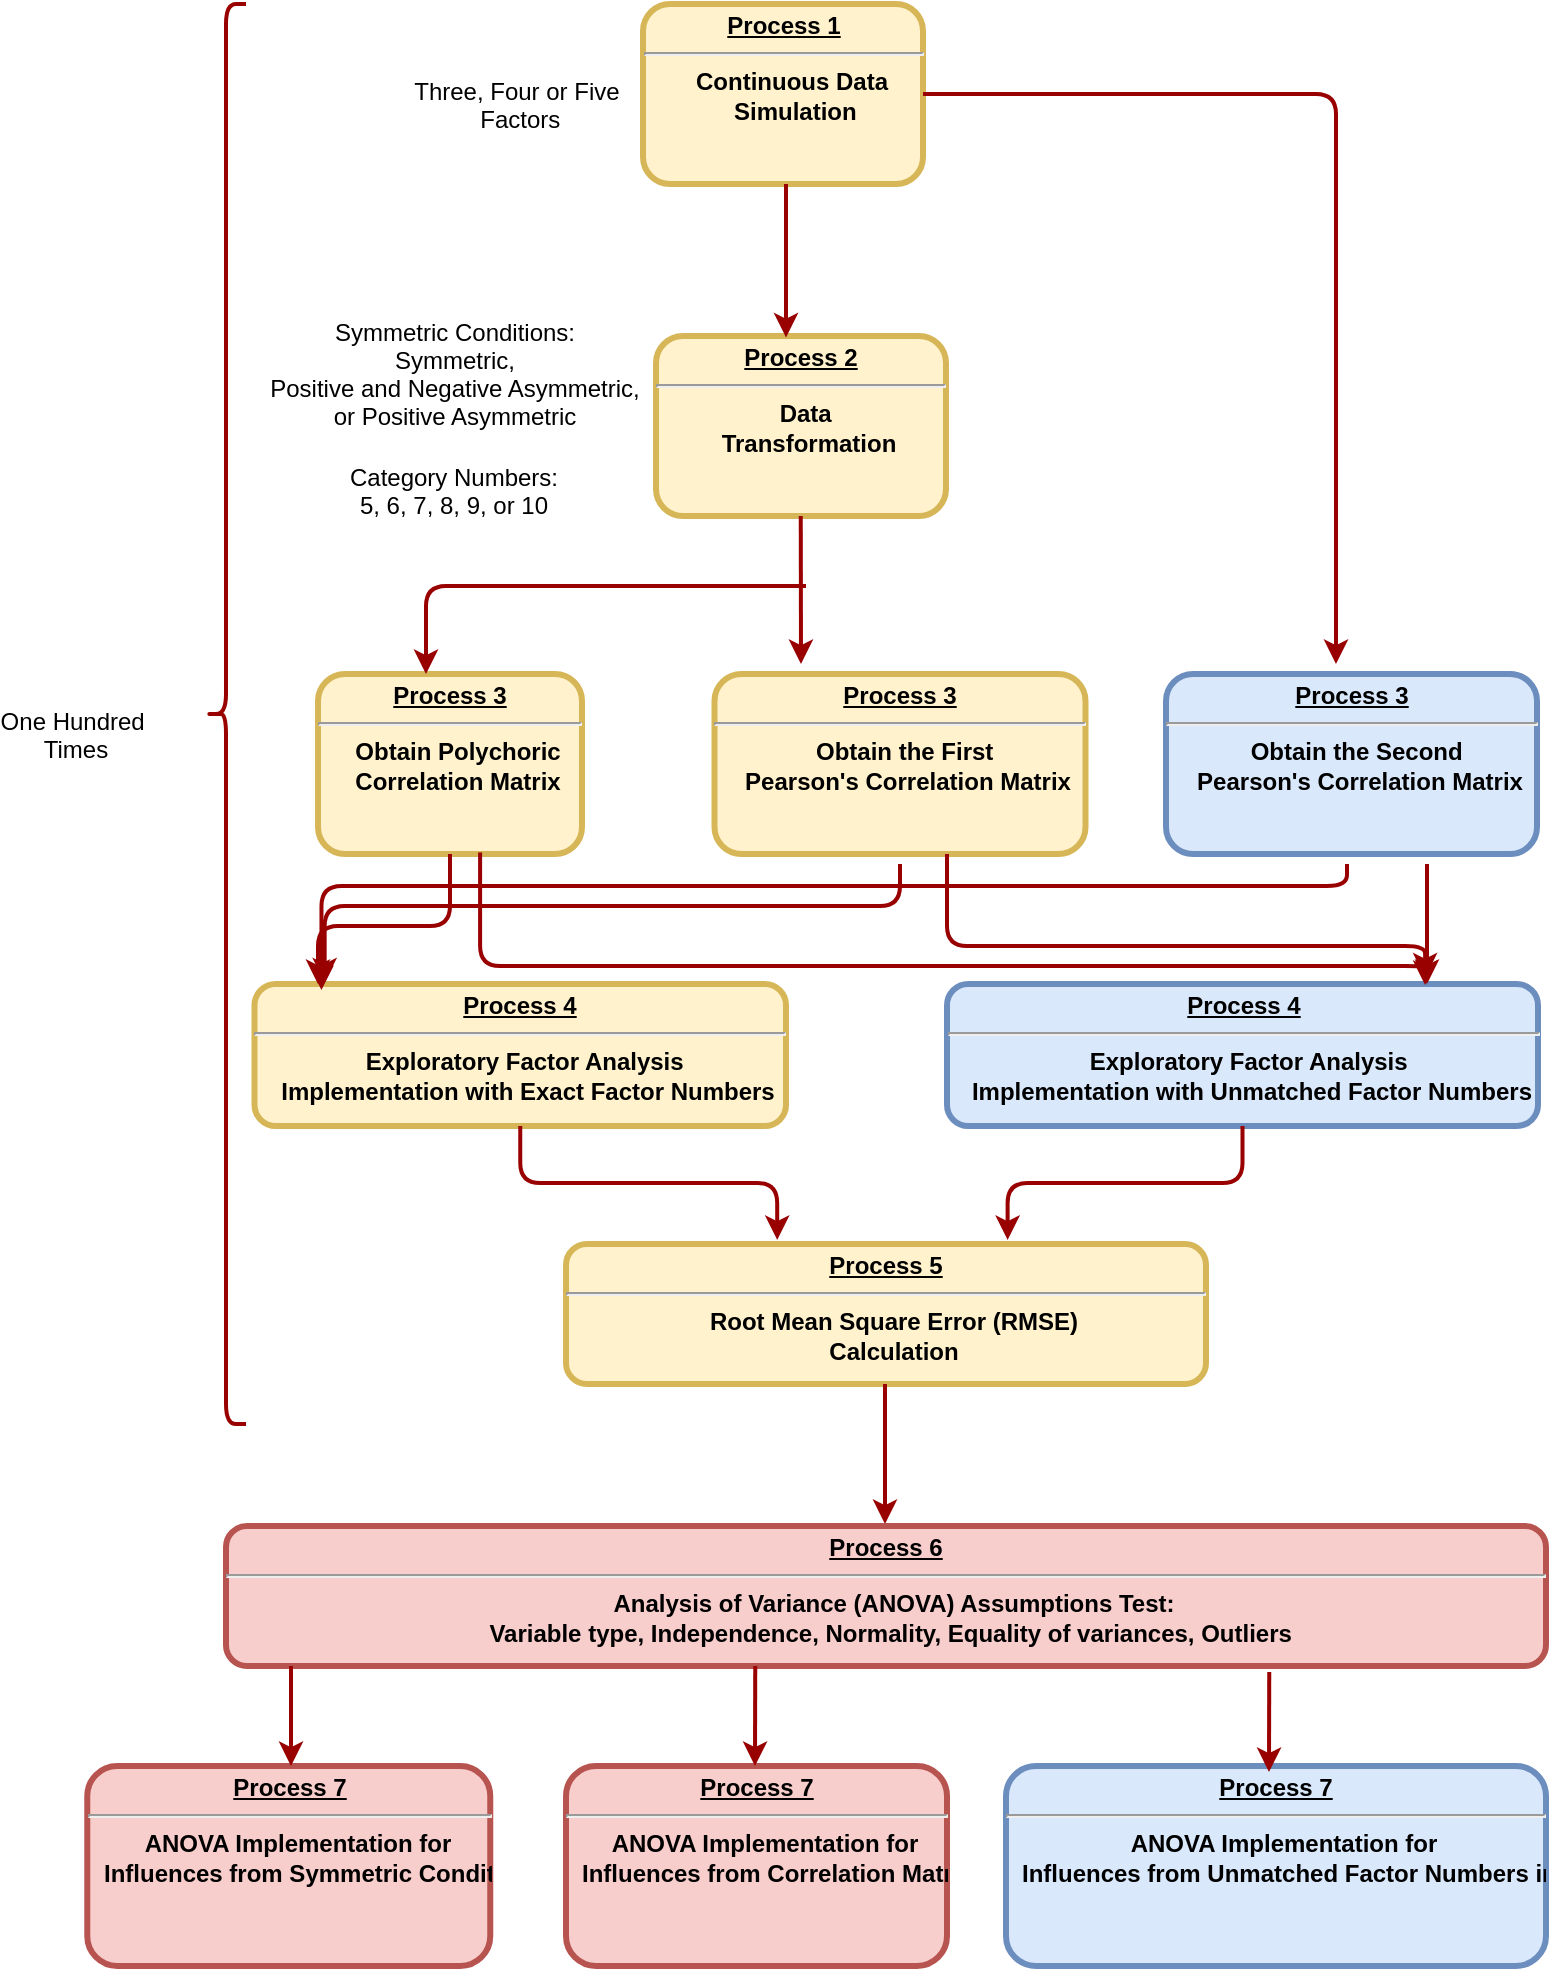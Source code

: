 <mxfile version="24.8.6">
  <diagram name="Page-1" id="c7558073-3199-34d8-9f00-42111426c3f3">
    <mxGraphModel dx="1434" dy="738" grid="1" gridSize="10" guides="1" tooltips="1" connect="1" arrows="1" fold="1" page="1" pageScale="1" pageWidth="826" pageHeight="1169" background="none" math="0" shadow="0">
      <root>
        <mxCell id="0" />
        <mxCell id="1" parent="0" />
        <mxCell id="2" value="&lt;p style=&quot;margin: 0px; margin-top: 4px; text-align: center; text-decoration: underline;&quot;&gt;&lt;strong&gt;Process 1&lt;/strong&gt;&lt;/p&gt;&lt;hr&gt;&lt;p style=&quot;margin: 0px; margin-left: 8px;&quot;&gt;Continuous Data&lt;/p&gt;&lt;p style=&quot;margin: 0px; margin-left: 8px;&quot;&gt;&amp;nbsp;Simulation&lt;/p&gt;" style="verticalAlign=middle;align=center;overflow=fill;fontSize=12;fontFamily=Helvetica;html=1;rounded=1;fontStyle=1;strokeWidth=3;fillColor=#fff2cc;movable=1;resizable=1;rotatable=1;deletable=1;editable=1;locked=0;connectable=1;strokeColor=#d6b656;fontColor=default;" parent="1" vertex="1">
          <mxGeometry x="348.5" y="109" width="140" height="90" as="geometry" />
        </mxCell>
        <mxCell id="6" value="&lt;p style=&quot;margin: 0px; margin-top: 4px; text-align: center; text-decoration: underline;&quot;&gt;&lt;strong&gt;Process 2&lt;br&gt;&lt;/strong&gt;&lt;/p&gt;&lt;hr&gt;&lt;p style=&quot;margin: 0px; margin-left: 8px;&quot;&gt;Data&amp;nbsp;&lt;/p&gt;&lt;p style=&quot;margin: 0px; margin-left: 8px;&quot;&gt;Transformation&lt;/p&gt;" style="verticalAlign=middle;align=center;overflow=fill;fontSize=12;fontFamily=Helvetica;html=1;rounded=1;fontStyle=1;strokeWidth=3;fillColor=#fff2cc;movable=1;resizable=1;rotatable=1;deletable=1;editable=1;locked=0;connectable=1;strokeColor=#d6b656;" parent="1" vertex="1">
          <mxGeometry x="355" y="275" width="145" height="90" as="geometry" />
        </mxCell>
        <mxCell id="52" value="Symmetric Conditions:&#xa;Symmetric,&#xa;Positive and Negative Asymmetric,&#xa;or Positive Asymmetric" style="text;spacingTop=-5;align=center;movable=1;resizable=1;rotatable=1;deletable=1;editable=1;locked=0;connectable=1;" parent="1" vertex="1">
          <mxGeometry x="194.5" y="264.25" width="120" height="39" as="geometry" />
        </mxCell>
        <mxCell id="53" value="Three, Four or Five &#xa;Factors" style="text;spacingTop=-5;align=center;movable=1;resizable=1;rotatable=1;deletable=1;editable=1;locked=0;connectable=1;" parent="1" vertex="1">
          <mxGeometry x="272.13" y="144" width="30" height="20" as="geometry" />
        </mxCell>
        <mxCell id="wHd7kruqhAD8kls0SVE1-96" value="" style="shape=curlyBracket;whiteSpace=wrap;html=1;rounded=1;labelPosition=left;verticalLabelPosition=middle;align=center;verticalAlign=middle;strokeColor=#990000;strokeWidth=2;fontFamily=Helvetica;fontSize=11;fontColor=default;labelBackgroundColor=default;movable=1;resizable=1;rotatable=1;deletable=1;editable=1;locked=0;connectable=1;" parent="1" vertex="1">
          <mxGeometry x="130" y="109" width="20" height="710" as="geometry" />
        </mxCell>
        <mxCell id="wHd7kruqhAD8kls0SVE1-97" value="" style="edgeStyle=elbowEdgeStyle;elbow=horizontal;strokeColor=#990000;strokeWidth=2;movable=1;resizable=1;rotatable=1;deletable=1;editable=1;locked=0;connectable=1;entryX=0.445;entryY=0.008;entryDx=0;entryDy=0;entryPerimeter=0;" parent="1" target="6" edge="1">
          <mxGeometry width="100" height="100" relative="1" as="geometry">
            <mxPoint x="420" y="199" as="sourcePoint" />
            <mxPoint x="420" y="268" as="targetPoint" />
            <Array as="points">
              <mxPoint x="420" y="228" />
            </Array>
          </mxGeometry>
        </mxCell>
        <mxCell id="wHd7kruqhAD8kls0SVE1-99" value="Category Numbers:&#xa;5, 6, 7, 8, 9, or 10" style="text;spacingTop=-5;align=center;movable=1;resizable=1;rotatable=1;deletable=1;editable=1;locked=0;connectable=1;" parent="1" vertex="1">
          <mxGeometry x="194" y="336.75" width="120" height="39" as="geometry" />
        </mxCell>
        <mxCell id="wHd7kruqhAD8kls0SVE1-100" value="&lt;p style=&quot;margin: 0px; margin-top: 4px; text-align: center; text-decoration: underline;&quot;&gt;&lt;strong&gt;Process 3&lt;br&gt;&lt;/strong&gt;&lt;/p&gt;&lt;hr&gt;&lt;p style=&quot;margin: 0px; margin-left: 8px;&quot;&gt;Obtain Polychoric&lt;/p&gt;&lt;p style=&quot;margin: 0px; margin-left: 8px;&quot;&gt;&lt;span style=&quot;background-color: initial;&quot;&gt;Correlation Matrix&lt;/span&gt;&lt;/p&gt;" style="verticalAlign=middle;align=center;overflow=fill;fontSize=12;fontFamily=Helvetica;html=1;rounded=1;fontStyle=1;strokeWidth=3;fillColor=#fff2cc;movable=1;resizable=1;rotatable=1;deletable=1;editable=1;locked=0;connectable=1;strokeColor=#d6b656;" parent="1" vertex="1">
          <mxGeometry x="186" y="444" width="132" height="90" as="geometry" />
        </mxCell>
        <mxCell id="wHd7kruqhAD8kls0SVE1-101" value="" style="edgeStyle=elbowEdgeStyle;strokeColor=#990000;strokeWidth=2;movable=1;resizable=1;rotatable=1;deletable=1;editable=1;locked=0;connectable=1;" parent="1" edge="1">
          <mxGeometry width="100" height="100" relative="1" as="geometry">
            <mxPoint x="430" y="400" as="sourcePoint" />
            <mxPoint x="240" y="444" as="targetPoint" />
            <Array as="points">
              <mxPoint x="240" y="399" />
            </Array>
          </mxGeometry>
        </mxCell>
        <mxCell id="wHd7kruqhAD8kls0SVE1-102" value="&lt;p style=&quot;margin: 0px; margin-top: 4px; text-align: center; text-decoration: underline;&quot;&gt;&lt;strong&gt;Process 3&lt;br&gt;&lt;/strong&gt;&lt;/p&gt;&lt;hr&gt;&lt;p style=&quot;margin: 0px; margin-left: 8px;&quot;&gt;Obtain the First&amp;nbsp;&lt;/p&gt;&lt;p style=&quot;margin: 0px; margin-left: 8px;&quot;&gt;Pearson&#39;s Correlation Matrix&lt;/p&gt;" style="verticalAlign=middle;align=center;overflow=fill;fontSize=12;fontFamily=Helvetica;html=1;rounded=1;fontStyle=1;strokeWidth=3;fillColor=#fff2cc;movable=1;resizable=1;rotatable=1;deletable=1;editable=1;locked=0;connectable=1;strokeColor=#d6b656;" parent="1" vertex="1">
          <mxGeometry x="384.25" y="444" width="185.5" height="90" as="geometry" />
        </mxCell>
        <mxCell id="wHd7kruqhAD8kls0SVE1-103" value="" style="edgeStyle=elbowEdgeStyle;strokeColor=#990000;strokeWidth=2;movable=1;resizable=1;rotatable=1;deletable=1;editable=1;locked=0;connectable=1;exitX=1;exitY=0.5;exitDx=0;exitDy=0;" parent="1" source="2" edge="1">
          <mxGeometry width="100" height="100" relative="1" as="geometry">
            <mxPoint x="655" y="394" as="sourcePoint" />
            <mxPoint x="695" y="439" as="targetPoint" />
            <Array as="points">
              <mxPoint x="695" y="414" />
            </Array>
          </mxGeometry>
        </mxCell>
        <mxCell id="wHd7kruqhAD8kls0SVE1-106" value="&lt;p style=&quot;margin: 0px; margin-top: 4px; text-align: center; text-decoration: underline;&quot;&gt;&lt;strong&gt;Process 3&lt;br&gt;&lt;/strong&gt;&lt;/p&gt;&lt;hr&gt;&lt;p style=&quot;margin: 0px; margin-left: 8px;&quot;&gt;Obtain the Second&amp;nbsp;&lt;/p&gt;&lt;p style=&quot;margin: 0px; margin-left: 8px;&quot;&gt;Pearson&#39;s Correlation Matrix&lt;/p&gt;" style="verticalAlign=middle;align=center;overflow=fill;fontSize=12;fontFamily=Helvetica;html=1;rounded=1;fontStyle=1;strokeWidth=3;fillColor=#dae8fc;movable=1;resizable=1;rotatable=1;deletable=1;editable=1;locked=0;connectable=1;strokeColor=#6c8ebf;fontColor=default;" parent="1" vertex="1">
          <mxGeometry x="610" y="444" width="185.5" height="90" as="geometry" />
        </mxCell>
        <mxCell id="wHd7kruqhAD8kls0SVE1-107" value="" style="edgeStyle=elbowEdgeStyle;elbow=horizontal;strokeColor=#990000;strokeWidth=2;movable=1;resizable=1;rotatable=1;deletable=1;editable=1;locked=0;connectable=1;" parent="1" edge="1">
          <mxGeometry width="100" height="100" relative="1" as="geometry">
            <mxPoint x="427.38" y="365" as="sourcePoint" />
            <mxPoint x="427.38" y="439" as="targetPoint" />
            <Array as="points" />
          </mxGeometry>
        </mxCell>
        <mxCell id="wHd7kruqhAD8kls0SVE1-108" value="&lt;p style=&quot;margin: 0px; margin-top: 4px; text-align: center; text-decoration: underline;&quot;&gt;&lt;strong&gt;Process 4&lt;br&gt;&lt;/strong&gt;&lt;/p&gt;&lt;hr&gt;&lt;p style=&quot;margin: 0px; margin-left: 8px;&quot;&gt;Exploratory Factor Analysis&amp;nbsp;&lt;/p&gt;&lt;p style=&quot;margin: 0px; margin-left: 8px;&quot;&gt;Implementation with Exact Factor Numbers&lt;/p&gt;" style="verticalAlign=middle;align=center;overflow=fill;fontSize=12;fontFamily=Helvetica;html=1;rounded=1;fontStyle=1;strokeWidth=3;fillColor=#fff2cc;movable=1;resizable=1;rotatable=1;deletable=1;editable=1;locked=0;connectable=1;strokeColor=#d6b656;" parent="1" vertex="1">
          <mxGeometry x="154.25" y="599" width="265.75" height="71" as="geometry" />
        </mxCell>
        <mxCell id="wHd7kruqhAD8kls0SVE1-109" value="One Hundred &#xa;Times" style="text;spacingTop=-5;align=center;movable=1;resizable=1;rotatable=1;deletable=1;editable=1;locked=0;connectable=1;" parent="1" vertex="1">
          <mxGeometry x="50" y="459" width="30" height="20" as="geometry" />
        </mxCell>
        <mxCell id="wHd7kruqhAD8kls0SVE1-112" value="" style="edgeStyle=elbowEdgeStyle;elbow=vertical;strokeColor=#990000;strokeWidth=2;movable=1;resizable=1;rotatable=1;deletable=1;editable=1;locked=0;connectable=1;entryX=0.132;entryY=-0.011;entryDx=0;entryDy=0;entryPerimeter=0;" parent="1" target="wHd7kruqhAD8kls0SVE1-108" edge="1">
          <mxGeometry width="100" height="100" relative="1" as="geometry">
            <mxPoint x="477" y="539" as="sourcePoint" />
            <mxPoint x="476.5" y="599" as="targetPoint" />
            <Array as="points">
              <mxPoint x="340" y="560" />
              <mxPoint x="270" y="590" />
            </Array>
          </mxGeometry>
        </mxCell>
        <mxCell id="wHd7kruqhAD8kls0SVE1-113" value="" style="edgeStyle=elbowEdgeStyle;elbow=vertical;strokeColor=#990000;strokeWidth=2;movable=1;resizable=1;rotatable=1;deletable=1;editable=1;locked=0;connectable=1;entryX=0.126;entryY=0.043;entryDx=0;entryDy=0;entryPerimeter=0;" parent="1" target="wHd7kruqhAD8kls0SVE1-108" edge="1">
          <mxGeometry width="100" height="100" relative="1" as="geometry">
            <mxPoint x="700.5" y="539" as="sourcePoint" />
            <mxPoint x="700" y="599" as="targetPoint" />
            <Array as="points">
              <mxPoint x="440" y="550" />
            </Array>
          </mxGeometry>
        </mxCell>
        <mxCell id="wHd7kruqhAD8kls0SVE1-115" value="&lt;p style=&quot;margin: 0px; margin-top: 4px; text-align: center; text-decoration: underline;&quot;&gt;&lt;strong&gt;Process 5&lt;br&gt;&lt;/strong&gt;&lt;/p&gt;&lt;hr&gt;&lt;p style=&quot;margin: 0px; margin-left: 8px;&quot;&gt;Root Mean Square Error (RMSE)&lt;/p&gt;&lt;p style=&quot;margin: 0px; margin-left: 8px;&quot;&gt;Calculation&lt;/p&gt;" style="verticalAlign=middle;align=center;overflow=fill;fontSize=12;fontFamily=Helvetica;html=1;rounded=1;fontStyle=1;strokeWidth=3;fillColor=#fff2cc;movable=1;resizable=1;rotatable=1;deletable=1;editable=1;locked=0;connectable=1;strokeColor=#d6b656;fontColor=default;" parent="1" vertex="1">
          <mxGeometry x="310" y="729" width="320" height="70" as="geometry" />
        </mxCell>
        <mxCell id="wHd7kruqhAD8kls0SVE1-117" value="" style="edgeStyle=elbowEdgeStyle;elbow=vertical;strokeColor=#990000;strokeWidth=2;movable=1;resizable=1;rotatable=1;deletable=1;editable=1;locked=0;connectable=1;entryX=0.134;entryY=-0.061;entryDx=0;entryDy=0;entryPerimeter=0;exitX=0.5;exitY=1;exitDx=0;exitDy=0;" parent="1" source="wHd7kruqhAD8kls0SVE1-100" edge="1">
          <mxGeometry width="100" height="100" relative="1" as="geometry">
            <mxPoint x="252.93" y="543.27" as="sourcePoint" />
            <mxPoint x="186.0" y="599.0" as="targetPoint" />
            <Array as="points">
              <mxPoint x="220" y="570" />
            </Array>
          </mxGeometry>
        </mxCell>
        <mxCell id="wHd7kruqhAD8kls0SVE1-118" value="" style="edgeStyle=elbowEdgeStyle;elbow=vertical;strokeColor=#990000;strokeWidth=2;movable=1;resizable=1;rotatable=1;deletable=1;editable=1;locked=0;connectable=1;exitX=0.5;exitY=1;exitDx=0;exitDy=0;entryX=0.33;entryY=-0.029;entryDx=0;entryDy=0;entryPerimeter=0;" parent="1" source="wHd7kruqhAD8kls0SVE1-108" target="wHd7kruqhAD8kls0SVE1-115" edge="1">
          <mxGeometry width="100" height="100" relative="1" as="geometry">
            <mxPoint x="430.63" y="670" as="sourcePoint" />
            <mxPoint x="430.13" y="730" as="targetPoint" />
          </mxGeometry>
        </mxCell>
        <mxCell id="wHd7kruqhAD8kls0SVE1-120" value="" style="edgeStyle=elbowEdgeStyle;elbow=horizontal;strokeColor=#990000;strokeWidth=2;fontStyle=1;movable=1;resizable=1;rotatable=1;deletable=1;editable=1;locked=0;connectable=1;" parent="1" edge="1">
          <mxGeometry width="100" height="100" relative="1" as="geometry">
            <mxPoint x="469.5" y="799" as="sourcePoint" />
            <mxPoint x="469.5" y="869" as="targetPoint" />
            <Array as="points" />
          </mxGeometry>
        </mxCell>
        <mxCell id="wHd7kruqhAD8kls0SVE1-130" value="&lt;p style=&quot;margin: 0px; margin-top: 4px; text-align: center; text-decoration: underline;&quot;&gt;&lt;strong&gt;Process 4&lt;br&gt;&lt;/strong&gt;&lt;/p&gt;&lt;hr&gt;&lt;p style=&quot;margin: 0px; margin-left: 8px;&quot;&gt;Exploratory Factor Analysis&amp;nbsp;&lt;/p&gt;&lt;p style=&quot;margin: 0px; margin-left: 8px;&quot;&gt;Implementation with Unmatched Factor Numbers&lt;/p&gt;" style="verticalAlign=middle;align=center;overflow=fill;fontSize=12;fontFamily=Helvetica;html=1;rounded=1;fontStyle=1;strokeWidth=3;fillColor=#dae8fc;movable=1;resizable=1;rotatable=1;deletable=1;editable=1;locked=0;connectable=1;strokeColor=#6c8ebf;" parent="1" vertex="1">
          <mxGeometry x="500.5" y="599" width="295.5" height="71" as="geometry" />
        </mxCell>
        <mxCell id="wHd7kruqhAD8kls0SVE1-131" value="" style="edgeStyle=elbowEdgeStyle;strokeColor=#990000;strokeWidth=2;movable=1;resizable=1;rotatable=1;deletable=1;editable=1;locked=0;connectable=1;elbow=vertical;entryX=0.809;entryY=-0.046;entryDx=0;entryDy=0;entryPerimeter=0;" parent="1" target="wHd7kruqhAD8kls0SVE1-130" edge="1">
          <mxGeometry width="100" height="100" relative="1" as="geometry">
            <mxPoint x="500.5" y="534" as="sourcePoint" />
            <mxPoint x="740" y="590" as="targetPoint" />
            <Array as="points">
              <mxPoint x="634.56" y="580" />
            </Array>
          </mxGeometry>
        </mxCell>
        <mxCell id="wHd7kruqhAD8kls0SVE1-132" value="" style="edgeStyle=elbowEdgeStyle;strokeColor=#990000;strokeWidth=2;movable=1;resizable=1;rotatable=1;deletable=1;editable=1;locked=0;connectable=1;elbow=vertical;entryX=0.809;entryY=0.007;entryDx=0;entryDy=0;entryPerimeter=0;exitX=0.614;exitY=0.992;exitDx=0;exitDy=0;exitPerimeter=0;" parent="1" source="wHd7kruqhAD8kls0SVE1-100" target="wHd7kruqhAD8kls0SVE1-130" edge="1">
          <mxGeometry width="100" height="100" relative="1" as="geometry">
            <mxPoint x="268" y="540" as="sourcePoint" />
            <mxPoint x="740" y="590" as="targetPoint" />
            <Array as="points">
              <mxPoint x="644.56" y="590" />
            </Array>
          </mxGeometry>
        </mxCell>
        <mxCell id="wHd7kruqhAD8kls0SVE1-133" value="" style="edgeStyle=elbowEdgeStyle;elbow=horizontal;strokeColor=#990000;strokeWidth=2;movable=1;resizable=1;rotatable=1;deletable=1;editable=1;locked=0;connectable=1;" parent="1" edge="1">
          <mxGeometry width="100" height="100" relative="1" as="geometry">
            <mxPoint x="740.5" y="539" as="sourcePoint" />
            <mxPoint x="740" y="599" as="targetPoint" />
            <Array as="points" />
          </mxGeometry>
        </mxCell>
        <mxCell id="wHd7kruqhAD8kls0SVE1-134" value="" style="edgeStyle=elbowEdgeStyle;elbow=vertical;strokeColor=#990000;strokeWidth=2;movable=1;resizable=1;rotatable=1;deletable=1;editable=1;locked=0;connectable=1;exitX=0.5;exitY=1;exitDx=0;exitDy=0;entryX=0.69;entryY=-0.029;entryDx=0;entryDy=0;entryPerimeter=0;" parent="1" source="wHd7kruqhAD8kls0SVE1-130" target="wHd7kruqhAD8kls0SVE1-115" edge="1">
          <mxGeometry width="100" height="100" relative="1" as="geometry">
            <mxPoint x="341" y="670" as="sourcePoint" />
            <mxPoint x="484.13" y="730" as="targetPoint" />
          </mxGeometry>
        </mxCell>
        <mxCell id="wHd7kruqhAD8kls0SVE1-142" value="&lt;p style=&quot;margin: 0px; margin-top: 4px; text-align: center; text-decoration: underline;&quot;&gt;&lt;strong&gt;Process 6&lt;br&gt;&lt;/strong&gt;&lt;/p&gt;&lt;hr&gt;&lt;p style=&quot;margin: 0px; margin-left: 8px;&quot;&gt;&lt;span style=&quot;text-wrap-mode: wrap;&quot;&gt;Analysis of Variance (ANOVA) Assumptions Test:&lt;/span&gt;&lt;br style=&quot;text-wrap-mode: wrap; padding: 0px; margin: 0px;&quot;&gt;&lt;span style=&quot;text-wrap-mode: wrap;&quot;&gt;Variable type,&amp;nbsp;Independence, Normality,&amp;nbsp;Equality of variances,&amp;nbsp;Outliers&amp;nbsp;&lt;/span&gt;&lt;/p&gt;" style="verticalAlign=middle;align=center;overflow=fill;fontSize=12;fontFamily=Helvetica;html=1;rounded=1;fontStyle=1;strokeWidth=3;fillColor=#f8cecc;movable=1;resizable=1;rotatable=1;deletable=1;editable=1;locked=0;connectable=1;strokeColor=#b85450;" parent="1" vertex="1">
          <mxGeometry x="140" y="870" width="660" height="70" as="geometry" />
        </mxCell>
        <mxCell id="wHd7kruqhAD8kls0SVE1-144" value="&lt;p style=&quot;margin: 0px; margin-top: 4px; text-align: center; text-decoration: underline;&quot;&gt;&lt;strong&gt;Process 7&lt;br&gt;&lt;/strong&gt;&lt;/p&gt;&lt;hr&gt;&lt;p style=&quot;margin: 0px; margin-left: 8px;&quot;&gt;&lt;span style=&quot;text-wrap-mode: wrap;&quot;&gt;ANOVA Implementation for&lt;/span&gt;&lt;br style=&quot;padding: 0px; margin: 0px; text-wrap-mode: wrap;&quot;&gt;&lt;span style=&quot;text-wrap-mode: wrap;&quot;&gt;Influences from Symmetric Conditions&lt;/span&gt;&lt;/p&gt;" style="verticalAlign=middle;align=center;overflow=fill;fontSize=12;fontFamily=Helvetica;html=1;rounded=1;fontStyle=1;strokeWidth=3;fillColor=#f8cecc;movable=1;resizable=1;rotatable=1;deletable=1;editable=1;locked=0;connectable=1;strokeColor=#b85450;fontColor=default;" parent="1" vertex="1">
          <mxGeometry x="70.63" y="990" width="201.5" height="100" as="geometry" />
        </mxCell>
        <mxCell id="wHd7kruqhAD8kls0SVE1-145" value="&lt;p style=&quot;margin: 0px; margin-top: 4px; text-align: center; text-decoration: underline;&quot;&gt;&lt;strong&gt;Process 7&lt;br&gt;&lt;/strong&gt;&lt;/p&gt;&lt;hr&gt;&lt;p style=&quot;margin: 0px; margin-left: 8px;&quot;&gt;&lt;span style=&quot;text-wrap-mode: wrap;&quot;&gt;ANOVA Implementation for&lt;/span&gt;&lt;br style=&quot;padding: 0px; margin: 0px; text-wrap-mode: wrap;&quot;&gt;&lt;span style=&quot;text-wrap-mode: wrap;&quot;&gt;Influences from Correlation Matrix Type&lt;/span&gt;&lt;/p&gt;" style="verticalAlign=middle;align=center;overflow=fill;fontSize=12;fontFamily=Helvetica;html=1;rounded=1;fontStyle=1;strokeWidth=3;fillColor=#f8cecc;movable=1;resizable=1;rotatable=1;deletable=1;editable=1;locked=0;connectable=1;strokeColor=#b85450;fontColor=default;" parent="1" vertex="1">
          <mxGeometry x="310" y="990" width="190.5" height="100" as="geometry" />
        </mxCell>
        <mxCell id="wHd7kruqhAD8kls0SVE1-146" value="&lt;p style=&quot;margin: 0px; margin-top: 4px; text-align: center; text-decoration: underline;&quot;&gt;&lt;strong&gt;Process 7&lt;br&gt;&lt;/strong&gt;&lt;/p&gt;&lt;hr&gt;&lt;p style=&quot;margin: 0px; margin-left: 8px;&quot;&gt;&lt;span style=&quot;text-wrap-mode: wrap;&quot;&gt;ANOVA Implementation for&lt;/span&gt;&lt;br style=&quot;padding: 0px; margin: 0px; text-wrap-mode: wrap;&quot;&gt;&lt;span style=&quot;text-wrap-mode: wrap;&quot;&gt;Influences from Unmatched Factor Numbers in EFA&lt;/span&gt;&lt;/p&gt;" style="verticalAlign=middle;align=center;overflow=fill;fontSize=12;fontFamily=Helvetica;html=1;rounded=1;fontStyle=1;strokeWidth=3;fillColor=#dae8fc;movable=1;resizable=1;rotatable=1;deletable=1;editable=1;locked=0;connectable=1;strokeColor=#6c8ebf;fontColor=default;" parent="1" vertex="1">
          <mxGeometry x="530" y="990" width="270" height="100" as="geometry" />
        </mxCell>
        <mxCell id="wHd7kruqhAD8kls0SVE1-148" value="" style="edgeStyle=elbowEdgeStyle;elbow=horizontal;strokeColor=#990000;strokeWidth=2;fontStyle=1;movable=1;resizable=1;rotatable=1;deletable=1;editable=1;locked=0;connectable=1;" parent="1" edge="1">
          <mxGeometry width="100" height="100" relative="1" as="geometry">
            <mxPoint x="172.5" y="940" as="sourcePoint" />
            <mxPoint x="172.5" y="990" as="targetPoint" />
            <Array as="points" />
          </mxGeometry>
        </mxCell>
        <mxCell id="wHd7kruqhAD8kls0SVE1-149" value="" style="edgeStyle=elbowEdgeStyle;elbow=horizontal;strokeColor=#990000;strokeWidth=2;fontStyle=1;movable=1;resizable=1;rotatable=1;deletable=1;editable=1;locked=0;connectable=1;" parent="1" edge="1">
          <mxGeometry width="100" height="100" relative="1" as="geometry">
            <mxPoint x="404.62" y="940" as="sourcePoint" />
            <mxPoint x="404.62" y="990" as="targetPoint" />
            <Array as="points" />
          </mxGeometry>
        </mxCell>
        <mxCell id="wHd7kruqhAD8kls0SVE1-153" value="" style="edgeStyle=elbowEdgeStyle;elbow=horizontal;strokeColor=#990000;strokeWidth=2;fontStyle=1;movable=1;resizable=1;rotatable=1;deletable=1;editable=1;locked=0;connectable=1;" parent="1" edge="1">
          <mxGeometry width="100" height="100" relative="1" as="geometry">
            <mxPoint x="661.62" y="943" as="sourcePoint" />
            <mxPoint x="661.62" y="993" as="targetPoint" />
            <Array as="points" />
          </mxGeometry>
        </mxCell>
      </root>
    </mxGraphModel>
  </diagram>
</mxfile>
